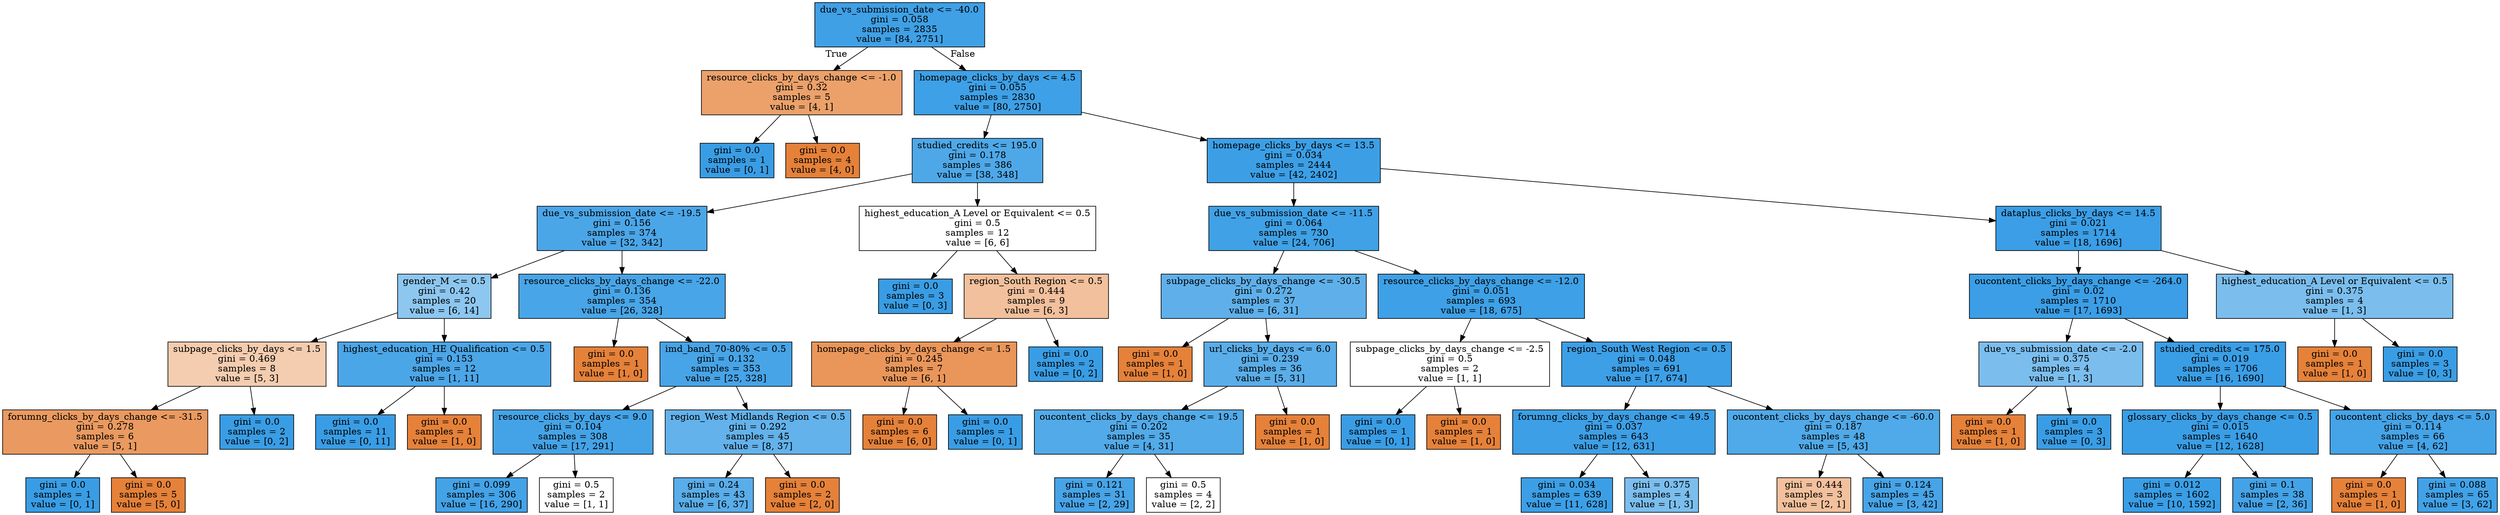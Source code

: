 digraph Tree {
node [shape=box, style="filled", color="black"] ;
0 [label="due_vs_submission_date <= -40.0\ngini = 0.058\nsamples = 2835\nvalue = [84, 2751]", fillcolor="#399de5f7"] ;
1 [label="resource_clicks_by_days_change <= -1.0\ngini = 0.32\nsamples = 5\nvalue = [4, 1]", fillcolor="#e58139bf"] ;
0 -> 1 [labeldistance=2.5, labelangle=45, headlabel="True"] ;
2 [label="gini = 0.0\nsamples = 1\nvalue = [0, 1]", fillcolor="#399de5ff"] ;
1 -> 2 ;
3 [label="gini = 0.0\nsamples = 4\nvalue = [4, 0]", fillcolor="#e58139ff"] ;
1 -> 3 ;
4 [label="homepage_clicks_by_days <= 4.5\ngini = 0.055\nsamples = 2830\nvalue = [80, 2750]", fillcolor="#399de5f8"] ;
0 -> 4 [labeldistance=2.5, labelangle=-45, headlabel="False"] ;
5 [label="studied_credits <= 195.0\ngini = 0.178\nsamples = 386\nvalue = [38, 348]", fillcolor="#399de5e3"] ;
4 -> 5 ;
6 [label="due_vs_submission_date <= -19.5\ngini = 0.156\nsamples = 374\nvalue = [32, 342]", fillcolor="#399de5e7"] ;
5 -> 6 ;
7 [label="gender_M <= 0.5\ngini = 0.42\nsamples = 20\nvalue = [6, 14]", fillcolor="#399de592"] ;
6 -> 7 ;
8 [label="subpage_clicks_by_days <= 1.5\ngini = 0.469\nsamples = 8\nvalue = [5, 3]", fillcolor="#e5813966"] ;
7 -> 8 ;
9 [label="forumng_clicks_by_days_change <= -31.5\ngini = 0.278\nsamples = 6\nvalue = [5, 1]", fillcolor="#e58139cc"] ;
8 -> 9 ;
10 [label="gini = 0.0\nsamples = 1\nvalue = [0, 1]", fillcolor="#399de5ff"] ;
9 -> 10 ;
11 [label="gini = 0.0\nsamples = 5\nvalue = [5, 0]", fillcolor="#e58139ff"] ;
9 -> 11 ;
12 [label="gini = 0.0\nsamples = 2\nvalue = [0, 2]", fillcolor="#399de5ff"] ;
8 -> 12 ;
13 [label="highest_education_HE Qualification <= 0.5\ngini = 0.153\nsamples = 12\nvalue = [1, 11]", fillcolor="#399de5e8"] ;
7 -> 13 ;
14 [label="gini = 0.0\nsamples = 11\nvalue = [0, 11]", fillcolor="#399de5ff"] ;
13 -> 14 ;
15 [label="gini = 0.0\nsamples = 1\nvalue = [1, 0]", fillcolor="#e58139ff"] ;
13 -> 15 ;
16 [label="resource_clicks_by_days_change <= -22.0\ngini = 0.136\nsamples = 354\nvalue = [26, 328]", fillcolor="#399de5eb"] ;
6 -> 16 ;
17 [label="gini = 0.0\nsamples = 1\nvalue = [1, 0]", fillcolor="#e58139ff"] ;
16 -> 17 ;
18 [label="imd_band_70-80% <= 0.5\ngini = 0.132\nsamples = 353\nvalue = [25, 328]", fillcolor="#399de5ec"] ;
16 -> 18 ;
19 [label="resource_clicks_by_days <= 9.0\ngini = 0.104\nsamples = 308\nvalue = [17, 291]", fillcolor="#399de5f0"] ;
18 -> 19 ;
20 [label="gini = 0.099\nsamples = 306\nvalue = [16, 290]", fillcolor="#399de5f1"] ;
19 -> 20 ;
21 [label="gini = 0.5\nsamples = 2\nvalue = [1, 1]", fillcolor="#e5813900"] ;
19 -> 21 ;
22 [label="region_West Midlands Region <= 0.5\ngini = 0.292\nsamples = 45\nvalue = [8, 37]", fillcolor="#399de5c8"] ;
18 -> 22 ;
23 [label="gini = 0.24\nsamples = 43\nvalue = [6, 37]", fillcolor="#399de5d6"] ;
22 -> 23 ;
24 [label="gini = 0.0\nsamples = 2\nvalue = [2, 0]", fillcolor="#e58139ff"] ;
22 -> 24 ;
25 [label="highest_education_A Level or Equivalent <= 0.5\ngini = 0.5\nsamples = 12\nvalue = [6, 6]", fillcolor="#e5813900"] ;
5 -> 25 ;
26 [label="gini = 0.0\nsamples = 3\nvalue = [0, 3]", fillcolor="#399de5ff"] ;
25 -> 26 ;
27 [label="region_South Region <= 0.5\ngini = 0.444\nsamples = 9\nvalue = [6, 3]", fillcolor="#e581397f"] ;
25 -> 27 ;
28 [label="homepage_clicks_by_days_change <= 1.5\ngini = 0.245\nsamples = 7\nvalue = [6, 1]", fillcolor="#e58139d4"] ;
27 -> 28 ;
29 [label="gini = 0.0\nsamples = 6\nvalue = [6, 0]", fillcolor="#e58139ff"] ;
28 -> 29 ;
30 [label="gini = 0.0\nsamples = 1\nvalue = [0, 1]", fillcolor="#399de5ff"] ;
28 -> 30 ;
31 [label="gini = 0.0\nsamples = 2\nvalue = [0, 2]", fillcolor="#399de5ff"] ;
27 -> 31 ;
32 [label="homepage_clicks_by_days <= 13.5\ngini = 0.034\nsamples = 2444\nvalue = [42, 2402]", fillcolor="#399de5fb"] ;
4 -> 32 ;
33 [label="due_vs_submission_date <= -11.5\ngini = 0.064\nsamples = 730\nvalue = [24, 706]", fillcolor="#399de5f6"] ;
32 -> 33 ;
34 [label="subpage_clicks_by_days_change <= -30.5\ngini = 0.272\nsamples = 37\nvalue = [6, 31]", fillcolor="#399de5ce"] ;
33 -> 34 ;
35 [label="gini = 0.0\nsamples = 1\nvalue = [1, 0]", fillcolor="#e58139ff"] ;
34 -> 35 ;
36 [label="url_clicks_by_days <= 6.0\ngini = 0.239\nsamples = 36\nvalue = [5, 31]", fillcolor="#399de5d6"] ;
34 -> 36 ;
37 [label="oucontent_clicks_by_days_change <= 19.5\ngini = 0.202\nsamples = 35\nvalue = [4, 31]", fillcolor="#399de5de"] ;
36 -> 37 ;
38 [label="gini = 0.121\nsamples = 31\nvalue = [2, 29]", fillcolor="#399de5ed"] ;
37 -> 38 ;
39 [label="gini = 0.5\nsamples = 4\nvalue = [2, 2]", fillcolor="#e5813900"] ;
37 -> 39 ;
40 [label="gini = 0.0\nsamples = 1\nvalue = [1, 0]", fillcolor="#e58139ff"] ;
36 -> 40 ;
41 [label="resource_clicks_by_days_change <= -12.0\ngini = 0.051\nsamples = 693\nvalue = [18, 675]", fillcolor="#399de5f8"] ;
33 -> 41 ;
42 [label="subpage_clicks_by_days_change <= -2.5\ngini = 0.5\nsamples = 2\nvalue = [1, 1]", fillcolor="#e5813900"] ;
41 -> 42 ;
43 [label="gini = 0.0\nsamples = 1\nvalue = [0, 1]", fillcolor="#399de5ff"] ;
42 -> 43 ;
44 [label="gini = 0.0\nsamples = 1\nvalue = [1, 0]", fillcolor="#e58139ff"] ;
42 -> 44 ;
45 [label="region_South West Region <= 0.5\ngini = 0.048\nsamples = 691\nvalue = [17, 674]", fillcolor="#399de5f9"] ;
41 -> 45 ;
46 [label="forumng_clicks_by_days_change <= 49.5\ngini = 0.037\nsamples = 643\nvalue = [12, 631]", fillcolor="#399de5fa"] ;
45 -> 46 ;
47 [label="gini = 0.034\nsamples = 639\nvalue = [11, 628]", fillcolor="#399de5fb"] ;
46 -> 47 ;
48 [label="gini = 0.375\nsamples = 4\nvalue = [1, 3]", fillcolor="#399de5aa"] ;
46 -> 48 ;
49 [label="oucontent_clicks_by_days_change <= -60.0\ngini = 0.187\nsamples = 48\nvalue = [5, 43]", fillcolor="#399de5e1"] ;
45 -> 49 ;
50 [label="gini = 0.444\nsamples = 3\nvalue = [2, 1]", fillcolor="#e581397f"] ;
49 -> 50 ;
51 [label="gini = 0.124\nsamples = 45\nvalue = [3, 42]", fillcolor="#399de5ed"] ;
49 -> 51 ;
52 [label="dataplus_clicks_by_days <= 14.5\ngini = 0.021\nsamples = 1714\nvalue = [18, 1696]", fillcolor="#399de5fc"] ;
32 -> 52 ;
53 [label="oucontent_clicks_by_days_change <= -264.0\ngini = 0.02\nsamples = 1710\nvalue = [17, 1693]", fillcolor="#399de5fc"] ;
52 -> 53 ;
54 [label="due_vs_submission_date <= -2.0\ngini = 0.375\nsamples = 4\nvalue = [1, 3]", fillcolor="#399de5aa"] ;
53 -> 54 ;
55 [label="gini = 0.0\nsamples = 1\nvalue = [1, 0]", fillcolor="#e58139ff"] ;
54 -> 55 ;
56 [label="gini = 0.0\nsamples = 3\nvalue = [0, 3]", fillcolor="#399de5ff"] ;
54 -> 56 ;
57 [label="studied_credits <= 175.0\ngini = 0.019\nsamples = 1706\nvalue = [16, 1690]", fillcolor="#399de5fd"] ;
53 -> 57 ;
58 [label="glossary_clicks_by_days_change <= 0.5\ngini = 0.015\nsamples = 1640\nvalue = [12, 1628]", fillcolor="#399de5fd"] ;
57 -> 58 ;
59 [label="gini = 0.012\nsamples = 1602\nvalue = [10, 1592]", fillcolor="#399de5fd"] ;
58 -> 59 ;
60 [label="gini = 0.1\nsamples = 38\nvalue = [2, 36]", fillcolor="#399de5f1"] ;
58 -> 60 ;
61 [label="oucontent_clicks_by_days <= 5.0\ngini = 0.114\nsamples = 66\nvalue = [4, 62]", fillcolor="#399de5ef"] ;
57 -> 61 ;
62 [label="gini = 0.0\nsamples = 1\nvalue = [1, 0]", fillcolor="#e58139ff"] ;
61 -> 62 ;
63 [label="gini = 0.088\nsamples = 65\nvalue = [3, 62]", fillcolor="#399de5f3"] ;
61 -> 63 ;
64 [label="highest_education_A Level or Equivalent <= 0.5\ngini = 0.375\nsamples = 4\nvalue = [1, 3]", fillcolor="#399de5aa"] ;
52 -> 64 ;
65 [label="gini = 0.0\nsamples = 1\nvalue = [1, 0]", fillcolor="#e58139ff"] ;
64 -> 65 ;
66 [label="gini = 0.0\nsamples = 3\nvalue = [0, 3]", fillcolor="#399de5ff"] ;
64 -> 66 ;
}